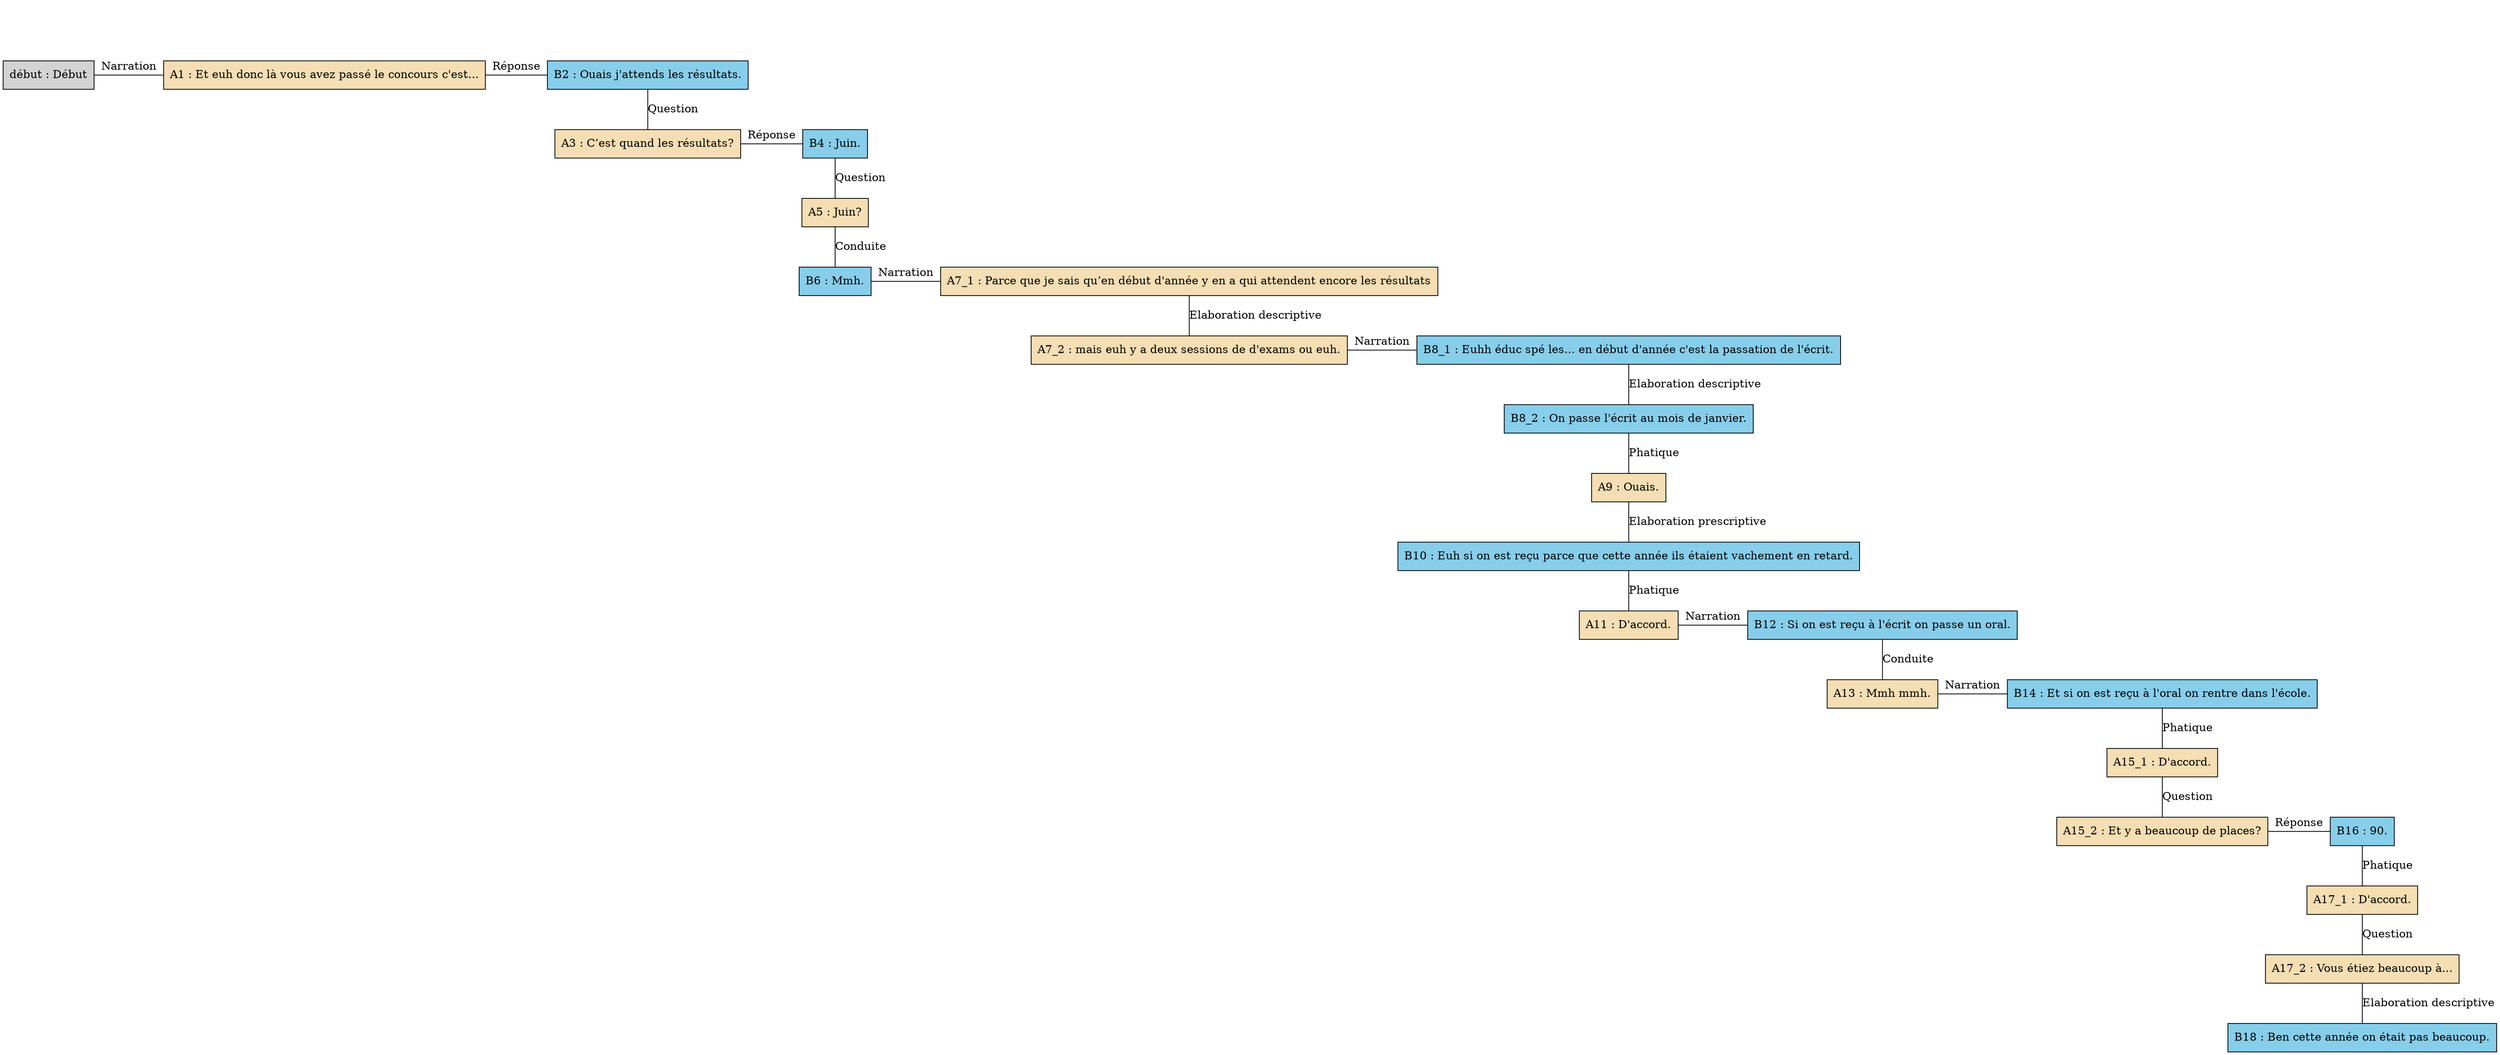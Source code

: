 digraph "Concours_-_E06" {
	node [shape=box style=filled]
	newrank=true
	zero [style=invis]
	"début" [label="début : Début"]
	A1 [label="A1 : Et euh donc là vous avez passé le concours c'est..." fillcolor=wheat]
	B2 [label="B2 : Ouais j'attends les résultats." fillcolor=skyblue]
	A3 [label="A3 : C’est quand les résultats?" fillcolor=wheat]
	B4 [label="B4 : Juin." fillcolor=skyblue]
	A5 [label="A5 : Juin?" fillcolor=wheat]
	B6 [label="B6 : Mmh." fillcolor=skyblue]
	A7_1 [label="A7_1 : Parce que je sais qu’en début d'année y en a qui attendent encore les résultats" fillcolor=wheat]
	A7_2 [label="A7_2 : mais euh y a deux sessions de d'exams ou euh." fillcolor=wheat]
	B8_1 [label="B8_1 : Euhh éduc spé les... en début d'année c'est la passation de l'écrit." fillcolor=skyblue]
	B8_2 [label="B8_2 : On passe l'écrit au mois de janvier." fillcolor=skyblue]
	A9 [label="A9 : Ouais." fillcolor=wheat]
	B10 [label="B10 : Euh si on est reçu parce que cette année ils étaient vachement en retard." fillcolor=skyblue]
	A11 [label="A11 : D'accord." fillcolor=wheat]
	B12 [label="B12 : Si on est reçu à l'écrit on passe un oral." fillcolor=skyblue]
	A13 [label="A13 : Mmh mmh." fillcolor=wheat]
	B14 [label="B14 : Et si on est reçu à l'oral on rentre dans l'école." fillcolor=skyblue]
	A15_1 [label="A15_1 : D'accord." fillcolor=wheat]
	A15_2 [label="A15_2 : Et y a beaucoup de places?" fillcolor=wheat]
	B16 [label="B16 : 90." fillcolor=skyblue]
	A17_1 [label="A17_1 : D'accord." fillcolor=wheat]
	A17_2 [label="A17_2 : Vous étiez beaucoup à..." fillcolor=wheat]
	B18 [label="B18 : Ben cette année on était pas beaucoup." fillcolor=skyblue]
	zero -> "début" [label="" style=invis]
	zero -> A1 [style=invis weight=1]
	"début" -> A1 [label=Narration constraint=false dir=none]
	zero -> B2 [style=invis weight=1]
	A1 -> B2 [label="Réponse" constraint=false dir=none]
	B2 -> A3 [label=Question dir=none weight=2]
	B2 -> B4 [style=invis weight=1]
	A3 -> B4 [label="Réponse" constraint=false dir=none]
	B4 -> A5 [label=Question dir=none weight=2]
	A5 -> B6 [label=Conduite dir=none weight=2]
	A5 -> A7_1 [style=invis weight=1]
	B6 -> A7_1 [label=Narration constraint=false dir=none]
	A7_1 -> A7_2 [label="Elaboration descriptive" dir=none weight=2]
	A7_1 -> B8_1 [style=invis weight=1]
	A7_2 -> B8_1 [label=Narration constraint=false dir=none]
	B8_1 -> B8_2 [label="Elaboration descriptive" dir=none weight=2]
	B8_2 -> A9 [label=Phatique dir=none weight=2]
	A9 -> B10 [label="Elaboration prescriptive" dir=none weight=2]
	B10 -> A11 [label=Phatique dir=none weight=2]
	B10 -> B12 [style=invis weight=1]
	A11 -> B12 [label=Narration constraint=false dir=none]
	B12 -> A13 [label=Conduite dir=none weight=2]
	B12 -> B14 [style=invis weight=1]
	A13 -> B14 [label=Narration constraint=false dir=none]
	B14 -> A15_1 [label=Phatique dir=none weight=2]
	A15_1 -> A15_2 [label=Question dir=none weight=2]
	A15_1 -> B16 [style=invis weight=1]
	A15_2 -> B16 [label="Réponse" constraint=false dir=none]
	B16 -> A17_1 [label=Phatique dir=none weight=2]
	A17_1 -> A17_2 [label=Question dir=none weight=2]
	A17_2 -> B18 [label="Elaboration descriptive" dir=none weight=2]
}
